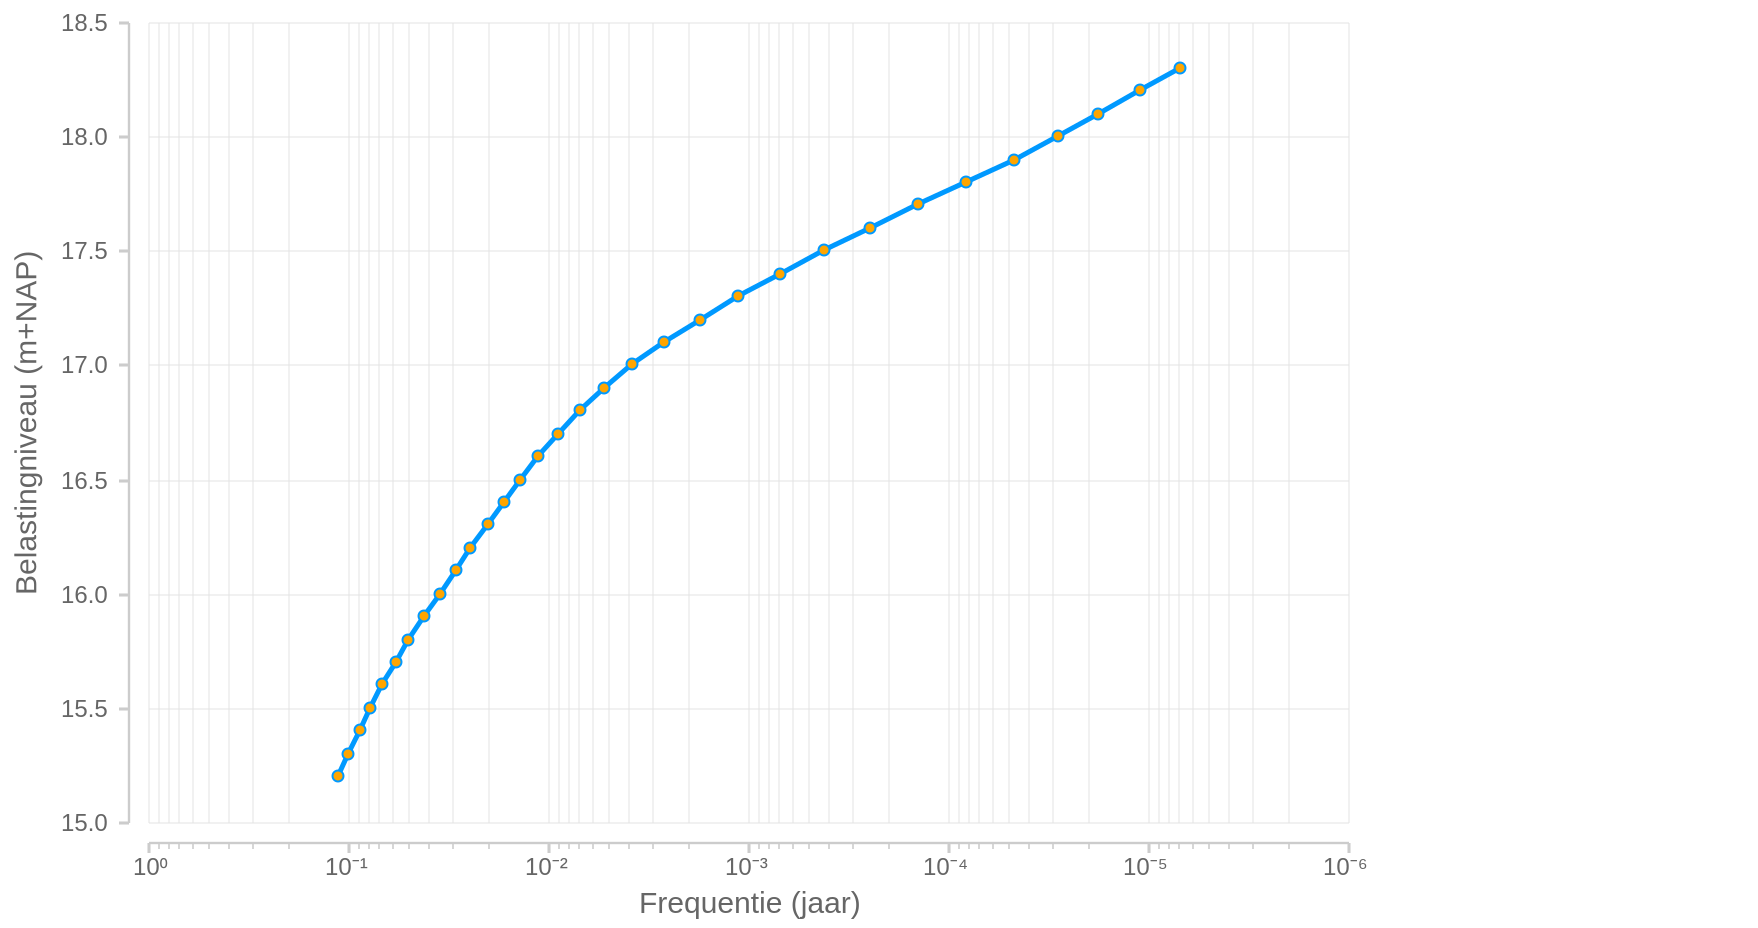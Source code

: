 {
  "$schema": "http://vega.github.io/schema/vega/v3.0.json",
  "padding": 5,
  "autosize": "pad",
  "signals": [
    {"name": "width","update": "data('layout')[0].width"},
    {"name": "height","update": "data('layout')[0].height"}
  ],
  "data": [
    {
      "name": "source",
      "values": [
        {"waterstand": 15.2,"frequentie": 0.1131702},
        {"waterstand": 15.3,"frequentie": 0.1005654},
        {"waterstand": 15.4,"frequentie": 0.087884739},
        {"waterstand": 15.5,"frequentie": 0.077289566},
        {"waterstand": 15.6,"frequentie": 0.067216396},
        {"waterstand": 15.7,"frequentie": 0.057845965},
        {"waterstand": 15.8,"frequentie": 0.049733866},
        {"waterstand": 15.9,"frequentie": 0.041748479},
        {"waterstand": 16.0,"frequentie": 0.034775663},
        {"waterstand": 16.1,"frequentie": 0.029016647},
        {"waterstand": 16.2,"frequentie": 0.024304695},
        {"waterstand": 16.3,"frequentie": 0.020148421},
        {"waterstand": 16.4,"frequentie": 0.016645148},
        {"waterstand": 16.5,"frequentie": 0.013650425},
        {"waterstand": 16.6,"frequentie": 0.011218123},
        {"waterstand": 16.7,"frequentie": 0.0089963209},
        {"waterstand": 16.8,"frequentie": 0.0069746193},
        {"waterstand": 16.9,"frequentie": 0.0052340645},
        {"waterstand": 17.0,"frequentie": 0.0037789331},
        {"waterstand": 17.1,"frequentie": 0.0026245182},
        {"waterstand": 17.2,"frequentie": 0.0017343683},
        {"waterstand": 17.3,"frequentie": 0.0011132543},
        {"waterstand": 17.4,"frequentie": 0.00069478055},
        {"waterstand": 17.5,"frequentie": 0.00041740347},
        {"waterstand": 17.6,"frequentie": 0.00024611963},
        {"waterstand": 17.7,"frequentie": 0.00014169683},
        {"waterstand": 17.8,"frequentie": 0.000082026672},
        {"waterstand": 17.9,"frequentie": 0.000046522305},
        {"waterstand": 18.0,"frequentie": 0.000028103053},
        {"waterstand": 18.1,"frequentie": 0.000017673468},
        {"waterstand": 18.2,"frequentie": 0.000010981082},
        {"waterstand": 18.3,"frequentie": 0.0000068735044}
        ],
      "transform": [
        {
          "type": "filter",
          "expr": "datum[\"frequentie\"] !== null && !isNaN(datum[\"frequentie\"]) && datum[\"waterstand\"] !== null && !isNaN(datum[\"waterstand\"])"
        },
        {
          "type": "collect",
          "sort": {"field": "frequentie","order": "descending"}
        }
      ]
    },
    {
      "name": "layout",
      "values": [{"_id": 125,"width": 800,"height": 400}],
      "transform": [
        {"type": "formula","as": "width","expr": "800"},
        {"type": "formula","as": "height","expr": "400"}
      ]
    }
  ],
  "marks": [
    {
      "name": "main",
      "type": "group",
      "description": "Overschrijdingsfrequentielijn",
      "from": {"data": "layout"},
      "encode": {
        "update": {
          "width": {"field": "width"},
          "height": {"field": "height"}
        }
      },
      "marks": [
        {
          "name": "marks",
          "type": "line",
          "from": {"data": "source"},
        
          "encode": {
            "update": {
              "x": {"scale": "x","field": "frequentie"},
              "y": {"scale": "y","field": "waterstand"},
              "strokeWidth": {"value": 2.5},
              "interpolate": {"value": "linear"},
              "stroke": {"value": "#0099ff"}
            }
          }
        },
        {
          "type": "symbol",
          "from": {"data": "source"},
          "encode": {
            "update": {
              "x": {"scale": "x", "field": "frequentie"},
              "y": {"scale": "y", "field": "waterstand"},
              "align": {"value": "center"},
              "baseline": {"value": "middle"},
              "size": {"value": 30},             
              "fill": {"value": "orange"},
              "stroke": {"value": "#0099ff"},
              "strokeWidth": {"value": 1},       
              "strokeOpacity": {"value": 1.0},         
              "fillOpacity": {"value": 1.0}             
            },
            "hover": {
                "stroke": {"value": "red"},
                "strokeWidth": {"value": 2},
                "strokeOpacity": {"value": 1.0},
                "fillOpacity": {"value": 1.0}
            }
          }
        }        
      ],
      "scales": [
        {
          "name": "x",
          "type": "log",
          "domain": {"data": "source","field": "frequentie"},
          "range": [0,600],
          "reverse":"true",
          "round": true,
          "nice": true,
          "zero": false
        },
        {
          "name": "y",
          "type": "linear",
          "domain": {"data": "source","field": "waterstand"},
          "range": [400,0],
          "round": true,
          "nice": true,
          "zero": false
        },
        {
            "name": "scale_convert",
            "type": "threshold",
            "domain":["1e-10","1e-9","1e-8","1e-7","1e-6","1e-5","1e-4","1e-3","1e-2","1e-1","1e+0","1e1","1e2","1e3","1e4","1e5","1e6","1e7","1e8","1e9","1e10"],
            "range":["10\u207b\u00b9\u2071","10\u207b\u00b9\u2070","10\u207b\u2079","10\u207b\u2078","10\u207b\u2077","10\u207b\u2076","10\u207b\u2075","10\u207b\u2074","10\u207b\u00b3","10\u207b\u00b2","10\u207b\u00b9","10\u2070","10\u00b9","10\u00b2","10\u00b3","10\u2074","10\u2075","10\u2076","10\u2077","10\u2078","10\u2079"]       
        } 
    ],
    "axes": [
      {
       "scale": "x",
       "format": "e",
       "orient": "bottom",
       "tickCount":6,
       "tickSize": 5,
       "encode": {
           "ticks": {
               "update": {
                   "stroke": {"value": "#cccccc"},
                   "strokeWidth": {"value": 1.5}
               }
           },
           "labels": {
               "interactive": true,
               "update": {
                  "fill": {"value": "#666666"},
                  "angle": {"value": 0},
                  "align": {"value": "right"},
                  "font": {"value": "Arial"},
                  "text": {"scale": "scale_convert", "field":"value"},
                  "dx": {"value": 10},                          
                  "fontSize": {"value": 12}
               },
               "hover": {
                  "fill": {"value": "firebrick"}
                  }
               },
               "title": {
                  "update": {
                    "font": {"value": "Arial"},                  
                    "fontSize": {"value": 15},
                    "fontWeight": {"value": "normal"},
                    "fill": {"value": "#666666"}
                  }
               },
               "domain": {
                   "update": {
                       "stroke": {"value": "#cccccc"},
                       "strokeWidth": {"value": 1.2}
                    }
               }                                             
          },         
          "title": "Frequentie (jaar)",
          "titlePadding": 5,
          "offset": 10,
          "zindex": 1
        },
        {
          "scale": "x",
          "domain": false,
          "format": "s",
          "labels": false,
          "grid": true,
          "orient": "bottom",
          "ticks": true,
          "tickSize": 3,
          "tickCount": 10,
          "encode": {
              "ticks": {
                "update": {
                  "stroke": {"value": "#cccccc"},
                  "strokeWidth": {"value": 0.8}
                }
              },
             "grid": {
                "update": {                 
                  "stroke": { "value": "#e6e6e6" },
                  "strokeWidth": { "value": 0.5 }
                }
              }               
          },          
          "offset": 10,
          "zindex": 0,
          "gridScale": "y"
        },
        {
          "scale": "y",
          "format": "s",
          "orient": "left",
          "tickCount": 8,
          "tickSize": 5,
          "encode": {
              "ticks": {
                "update": {
                  "stroke": {"value": "#cccccc"},
                  "strokeWidth": {"value": 1.5}
                }
              },             
              "labels": {
                      "interactive": true,
                      "update": {
                        "fill": {"value": "#666666"},
                        "angle": {"value": 0},
                        "font": {"value": "Arial"},                          
                        "fontSize": {"value": 12},
                        "dx": {"value": -3}
                      },
                      "hover": {
                        "fill": {"value": "firebrick"}
                      }
                    },
              "title": {
                "update": {
                  "font": {"value": "Arial"},                  
                  "fontSize": {"value": 15},
                  "fontWeight": {"value": "normal"},
                  "fill": {"value": "#666666"}
                }
              },
              "domain": {
                "update": {
                  "stroke": {"value": "#cccccc"},
                  "strokeWidth": {"value": 1.2}
                }
              }                                             
          },                   
          "title": "Belastingniveau (m+NAP)",
          "titlePadding": 10,
          "offset": 10,          
          "zindex": 1
        },
        {
          "scale": "y",
          "domain": false,
          "format": "s",
          "labels": false,
          "grid": true,
          "orient": "left",
          "ticks": true,
          "tickCount": 8,
          "offset": 10,
          "encode": {
             "ticks": {
                "update": {
                    "stroke": {"value": "#cccccc"},
                    "strokeWidth": {"value": 0.8}
                }
             },
             "grid": {
                "update": {                 
                  "stroke": { "value": "#e6e6e6" },
                  "strokeWidth": { "value": 0.5 }
                }
              }               
          },          
          "zindex": 0,
          "gridScale": "x"
        }
      ]
    }
  ]
}